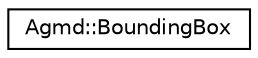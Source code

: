digraph "Graphical Class Hierarchy"
{
  edge [fontname="Helvetica",fontsize="10",labelfontname="Helvetica",labelfontsize="10"];
  node [fontname="Helvetica",fontsize="10",shape=record];
  rankdir="LR";
  Node1 [label="Agmd::BoundingBox",height=0.2,width=0.4,color="black", fillcolor="white", style="filled",URL="$class_agmd_1_1_bounding_box.html"];
}
